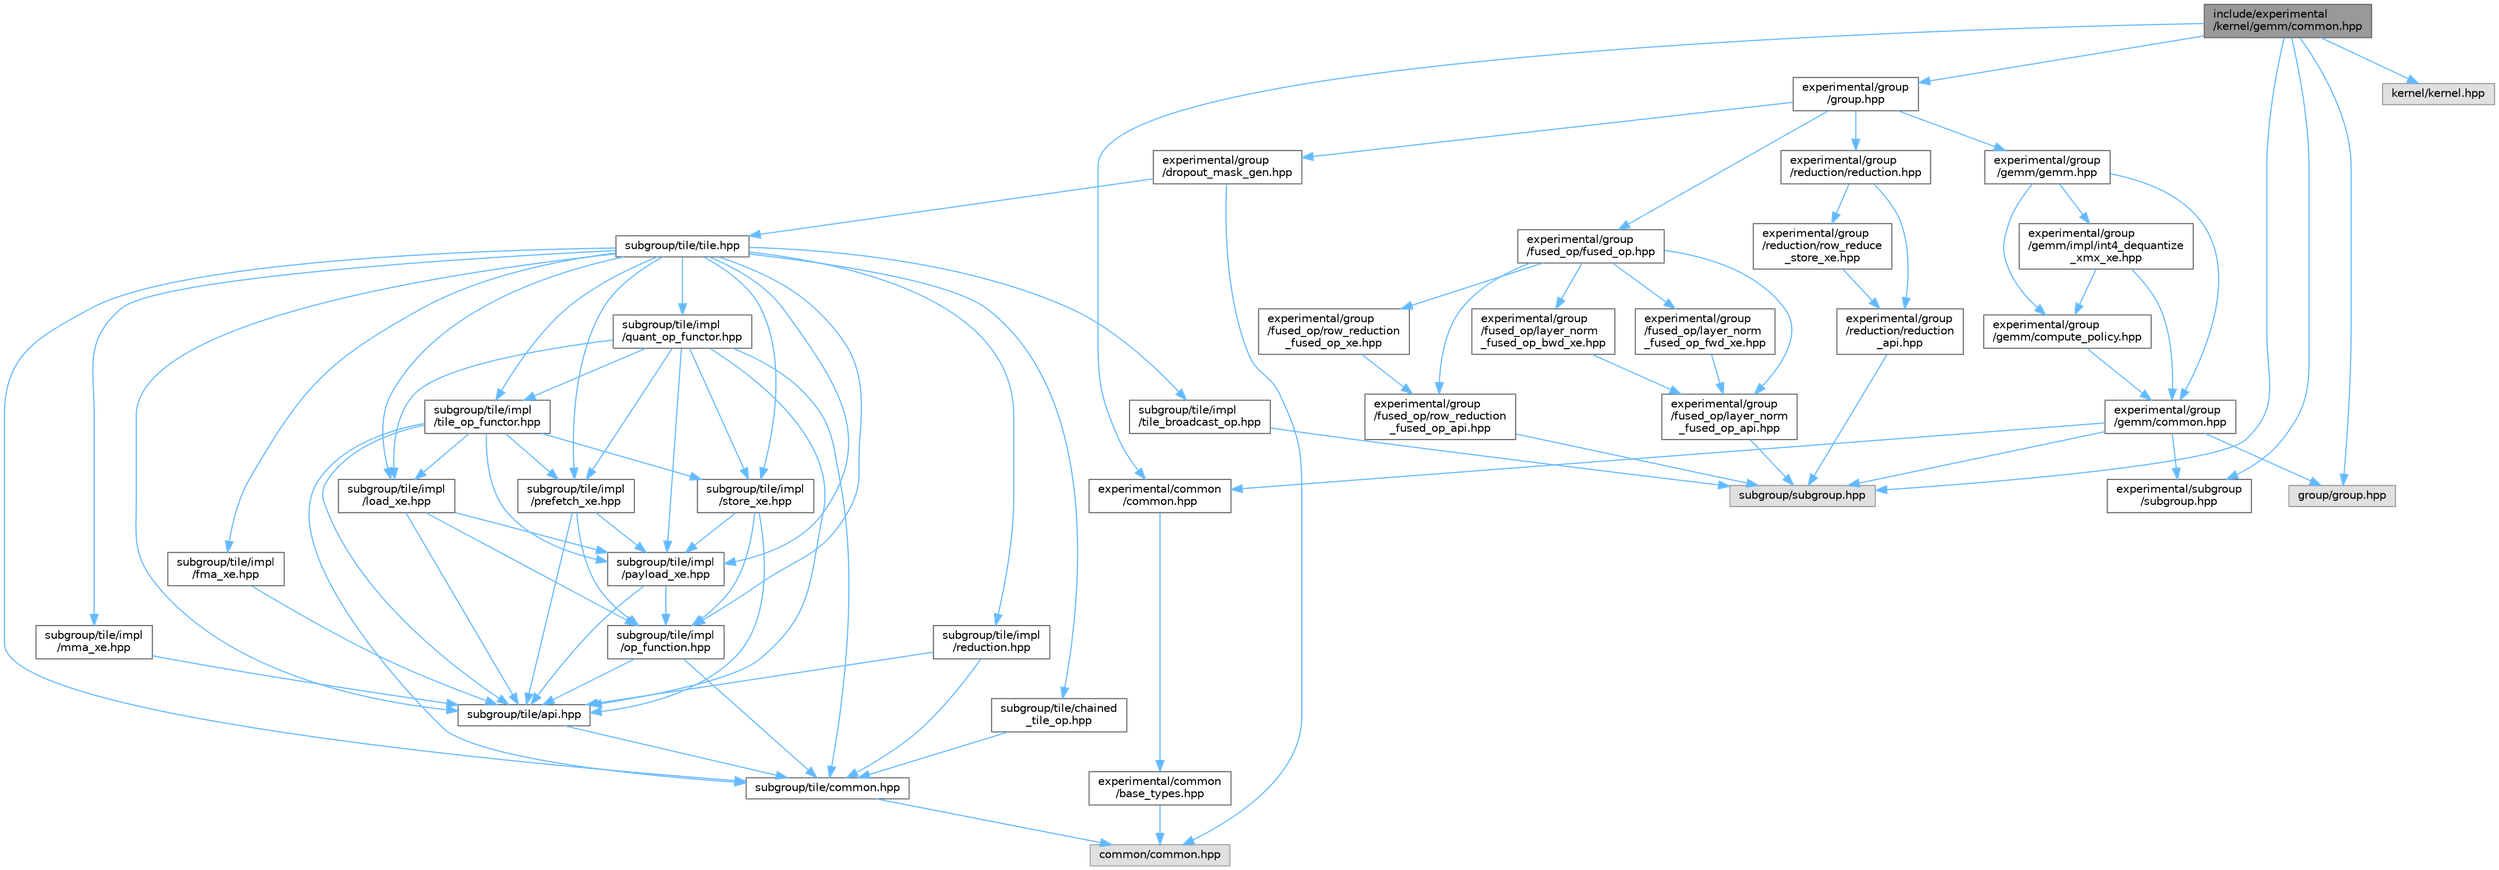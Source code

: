 digraph "include/experimental/kernel/gemm/common.hpp"
{
 // LATEX_PDF_SIZE
  bgcolor="transparent";
  edge [fontname=Helvetica,fontsize=10,labelfontname=Helvetica,labelfontsize=10];
  node [fontname=Helvetica,fontsize=10,shape=box,height=0.2,width=0.4];
  Node1 [id="Node000001",label="include/experimental\l/kernel/gemm/common.hpp",height=0.2,width=0.4,color="gray40", fillcolor="grey60", style="filled", fontcolor="black",tooltip="C++ API."];
  Node1 -> Node2 [id="edge1_Node000001_Node000002",color="steelblue1",style="solid",tooltip=" "];
  Node2 [id="Node000002",label="experimental/common\l/common.hpp",height=0.2,width=0.4,color="grey40", fillcolor="white", style="filled",URL="$experimental_2common_2common_8hpp.html",tooltip="C++ API."];
  Node2 -> Node3 [id="edge2_Node000002_Node000003",color="steelblue1",style="solid",tooltip=" "];
  Node3 [id="Node000003",label="experimental/common\l/base_types.hpp",height=0.2,width=0.4,color="grey40", fillcolor="white", style="filled",URL="$experimental_2common_2base__types_8hpp.html",tooltip="C++ API."];
  Node3 -> Node4 [id="edge3_Node000003_Node000004",color="steelblue1",style="solid",tooltip=" "];
  Node4 [id="Node000004",label="common/common.hpp",height=0.2,width=0.4,color="grey60", fillcolor="#E0E0E0", style="filled",tooltip=" "];
  Node1 -> Node5 [id="edge4_Node000001_Node000005",color="steelblue1",style="solid",tooltip=" "];
  Node5 [id="Node000005",label="experimental/group\l/group.hpp",height=0.2,width=0.4,color="grey40", fillcolor="white", style="filled",URL="$experimental_2group_2group_8hpp.html",tooltip="C++ API."];
  Node5 -> Node6 [id="edge5_Node000005_Node000006",color="steelblue1",style="solid",tooltip=" "];
  Node6 [id="Node000006",label="experimental/group\l/dropout_mask_gen.hpp",height=0.2,width=0.4,color="grey40", fillcolor="white", style="filled",URL="$dropout__mask__gen_8hpp.html",tooltip="C++ API."];
  Node6 -> Node4 [id="edge6_Node000006_Node000004",color="steelblue1",style="solid",tooltip=" "];
  Node6 -> Node7 [id="edge7_Node000006_Node000007",color="steelblue1",style="solid",tooltip=" "];
  Node7 [id="Node000007",label="subgroup/tile/tile.hpp",height=0.2,width=0.4,color="grey40", fillcolor="white", style="filled",URL="$tile_8hpp.html",tooltip="C++ API."];
  Node7 -> Node8 [id="edge8_Node000007_Node000008",color="steelblue1",style="solid",tooltip=" "];
  Node8 [id="Node000008",label="subgroup/tile/api.hpp",height=0.2,width=0.4,color="grey40", fillcolor="white", style="filled",URL="$subgroup_2tile_2api_8hpp.html",tooltip="C++ API."];
  Node8 -> Node9 [id="edge9_Node000008_Node000009",color="steelblue1",style="solid",tooltip=" "];
  Node9 [id="Node000009",label="subgroup/tile/common.hpp",height=0.2,width=0.4,color="grey40", fillcolor="white", style="filled",URL="$subgroup_2tile_2common_8hpp.html",tooltip="C++ API."];
  Node9 -> Node4 [id="edge10_Node000009_Node000004",color="steelblue1",style="solid",tooltip=" "];
  Node7 -> Node10 [id="edge11_Node000007_Node000010",color="steelblue1",style="solid",tooltip=" "];
  Node10 [id="Node000010",label="subgroup/tile/chained\l_tile_op.hpp",height=0.2,width=0.4,color="grey40", fillcolor="white", style="filled",URL="$chained__tile__op_8hpp.html",tooltip="C++ API."];
  Node10 -> Node9 [id="edge12_Node000010_Node000009",color="steelblue1",style="solid",tooltip=" "];
  Node7 -> Node9 [id="edge13_Node000007_Node000009",color="steelblue1",style="solid",tooltip=" "];
  Node7 -> Node11 [id="edge14_Node000007_Node000011",color="steelblue1",style="solid",tooltip=" "];
  Node11 [id="Node000011",label="subgroup/tile/impl\l/fma_xe.hpp",height=0.2,width=0.4,color="grey40", fillcolor="white", style="filled",URL="$fma__xe_8hpp.html",tooltip="C++ API."];
  Node11 -> Node8 [id="edge15_Node000011_Node000008",color="steelblue1",style="solid",tooltip=" "];
  Node7 -> Node12 [id="edge16_Node000007_Node000012",color="steelblue1",style="solid",tooltip=" "];
  Node12 [id="Node000012",label="subgroup/tile/impl\l/load_xe.hpp",height=0.2,width=0.4,color="grey40", fillcolor="white", style="filled",URL="$load__xe_8hpp.html",tooltip="C++ API."];
  Node12 -> Node8 [id="edge17_Node000012_Node000008",color="steelblue1",style="solid",tooltip=" "];
  Node12 -> Node13 [id="edge18_Node000012_Node000013",color="steelblue1",style="solid",tooltip=" "];
  Node13 [id="Node000013",label="subgroup/tile/impl\l/op_function.hpp",height=0.2,width=0.4,color="grey40", fillcolor="white", style="filled",URL="$op__function_8hpp.html",tooltip="C++ API."];
  Node13 -> Node8 [id="edge19_Node000013_Node000008",color="steelblue1",style="solid",tooltip=" "];
  Node13 -> Node9 [id="edge20_Node000013_Node000009",color="steelblue1",style="solid",tooltip=" "];
  Node12 -> Node14 [id="edge21_Node000012_Node000014",color="steelblue1",style="solid",tooltip=" "];
  Node14 [id="Node000014",label="subgroup/tile/impl\l/payload_xe.hpp",height=0.2,width=0.4,color="grey40", fillcolor="white", style="filled",URL="$payload__xe_8hpp.html",tooltip="C++ API."];
  Node14 -> Node8 [id="edge22_Node000014_Node000008",color="steelblue1",style="solid",tooltip=" "];
  Node14 -> Node13 [id="edge23_Node000014_Node000013",color="steelblue1",style="solid",tooltip=" "];
  Node7 -> Node15 [id="edge24_Node000007_Node000015",color="steelblue1",style="solid",tooltip=" "];
  Node15 [id="Node000015",label="subgroup/tile/impl\l/mma_xe.hpp",height=0.2,width=0.4,color="grey40", fillcolor="white", style="filled",URL="$mma__xe_8hpp.html",tooltip="C++ API."];
  Node15 -> Node8 [id="edge25_Node000015_Node000008",color="steelblue1",style="solid",tooltip=" "];
  Node7 -> Node13 [id="edge26_Node000007_Node000013",color="steelblue1",style="solid",tooltip=" "];
  Node7 -> Node14 [id="edge27_Node000007_Node000014",color="steelblue1",style="solid",tooltip=" "];
  Node7 -> Node16 [id="edge28_Node000007_Node000016",color="steelblue1",style="solid",tooltip=" "];
  Node16 [id="Node000016",label="subgroup/tile/impl\l/prefetch_xe.hpp",height=0.2,width=0.4,color="grey40", fillcolor="white", style="filled",URL="$prefetch__xe_8hpp.html",tooltip="C++ API."];
  Node16 -> Node8 [id="edge29_Node000016_Node000008",color="steelblue1",style="solid",tooltip=" "];
  Node16 -> Node13 [id="edge30_Node000016_Node000013",color="steelblue1",style="solid",tooltip=" "];
  Node16 -> Node14 [id="edge31_Node000016_Node000014",color="steelblue1",style="solid",tooltip=" "];
  Node7 -> Node17 [id="edge32_Node000007_Node000017",color="steelblue1",style="solid",tooltip=" "];
  Node17 [id="Node000017",label="subgroup/tile/impl\l/quant_op_functor.hpp",height=0.2,width=0.4,color="grey40", fillcolor="white", style="filled",URL="$quant__op__functor_8hpp.html",tooltip="C++ API."];
  Node17 -> Node8 [id="edge33_Node000017_Node000008",color="steelblue1",style="solid",tooltip=" "];
  Node17 -> Node9 [id="edge34_Node000017_Node000009",color="steelblue1",style="solid",tooltip=" "];
  Node17 -> Node12 [id="edge35_Node000017_Node000012",color="steelblue1",style="solid",tooltip=" "];
  Node17 -> Node14 [id="edge36_Node000017_Node000014",color="steelblue1",style="solid",tooltip=" "];
  Node17 -> Node16 [id="edge37_Node000017_Node000016",color="steelblue1",style="solid",tooltip=" "];
  Node17 -> Node18 [id="edge38_Node000017_Node000018",color="steelblue1",style="solid",tooltip=" "];
  Node18 [id="Node000018",label="subgroup/tile/impl\l/store_xe.hpp",height=0.2,width=0.4,color="grey40", fillcolor="white", style="filled",URL="$store__xe_8hpp.html",tooltip="C++ API."];
  Node18 -> Node8 [id="edge39_Node000018_Node000008",color="steelblue1",style="solid",tooltip=" "];
  Node18 -> Node13 [id="edge40_Node000018_Node000013",color="steelblue1",style="solid",tooltip=" "];
  Node18 -> Node14 [id="edge41_Node000018_Node000014",color="steelblue1",style="solid",tooltip=" "];
  Node17 -> Node19 [id="edge42_Node000017_Node000019",color="steelblue1",style="solid",tooltip=" "];
  Node19 [id="Node000019",label="subgroup/tile/impl\l/tile_op_functor.hpp",height=0.2,width=0.4,color="grey40", fillcolor="white", style="filled",URL="$tile__op__functor_8hpp.html",tooltip="C++ API."];
  Node19 -> Node8 [id="edge43_Node000019_Node000008",color="steelblue1",style="solid",tooltip=" "];
  Node19 -> Node9 [id="edge44_Node000019_Node000009",color="steelblue1",style="solid",tooltip=" "];
  Node19 -> Node12 [id="edge45_Node000019_Node000012",color="steelblue1",style="solid",tooltip=" "];
  Node19 -> Node14 [id="edge46_Node000019_Node000014",color="steelblue1",style="solid",tooltip=" "];
  Node19 -> Node16 [id="edge47_Node000019_Node000016",color="steelblue1",style="solid",tooltip=" "];
  Node19 -> Node18 [id="edge48_Node000019_Node000018",color="steelblue1",style="solid",tooltip=" "];
  Node7 -> Node20 [id="edge49_Node000007_Node000020",color="steelblue1",style="solid",tooltip=" "];
  Node20 [id="Node000020",label="subgroup/tile/impl\l/reduction.hpp",height=0.2,width=0.4,color="grey40", fillcolor="white", style="filled",URL="$subgroup_2tile_2impl_2reduction_8hpp.html",tooltip="C++ API."];
  Node20 -> Node8 [id="edge50_Node000020_Node000008",color="steelblue1",style="solid",tooltip=" "];
  Node20 -> Node9 [id="edge51_Node000020_Node000009",color="steelblue1",style="solid",tooltip=" "];
  Node7 -> Node18 [id="edge52_Node000007_Node000018",color="steelblue1",style="solid",tooltip=" "];
  Node7 -> Node21 [id="edge53_Node000007_Node000021",color="steelblue1",style="solid",tooltip=" "];
  Node21 [id="Node000021",label="subgroup/tile/impl\l/tile_broadcast_op.hpp",height=0.2,width=0.4,color="grey40", fillcolor="white", style="filled",URL="$tile__broadcast__op_8hpp.html",tooltip="C++ API."];
  Node21 -> Node22 [id="edge54_Node000021_Node000022",color="steelblue1",style="solid",tooltip=" "];
  Node22 [id="Node000022",label="subgroup/subgroup.hpp",height=0.2,width=0.4,color="grey60", fillcolor="#E0E0E0", style="filled",tooltip=" "];
  Node7 -> Node19 [id="edge55_Node000007_Node000019",color="steelblue1",style="solid",tooltip=" "];
  Node5 -> Node23 [id="edge56_Node000005_Node000023",color="steelblue1",style="solid",tooltip=" "];
  Node23 [id="Node000023",label="experimental/group\l/fused_op/fused_op.hpp",height=0.2,width=0.4,color="grey40", fillcolor="white", style="filled",URL="$fused__op_8hpp.html",tooltip="C++ API."];
  Node23 -> Node24 [id="edge57_Node000023_Node000024",color="steelblue1",style="solid",tooltip=" "];
  Node24 [id="Node000024",label="experimental/group\l/fused_op/layer_norm\l_fused_op_api.hpp",height=0.2,width=0.4,color="grey40", fillcolor="white", style="filled",URL="$layer__norm__fused__op__api_8hpp.html",tooltip="C++ API."];
  Node24 -> Node22 [id="edge58_Node000024_Node000022",color="steelblue1",style="solid",tooltip=" "];
  Node23 -> Node25 [id="edge59_Node000023_Node000025",color="steelblue1",style="solid",tooltip=" "];
  Node25 [id="Node000025",label="experimental/group\l/fused_op/layer_norm\l_fused_op_bwd_xe.hpp",height=0.2,width=0.4,color="grey40", fillcolor="white", style="filled",URL="$layer__norm__fused__op__bwd__xe_8hpp.html",tooltip="C++ API."];
  Node25 -> Node24 [id="edge60_Node000025_Node000024",color="steelblue1",style="solid",tooltip=" "];
  Node23 -> Node26 [id="edge61_Node000023_Node000026",color="steelblue1",style="solid",tooltip=" "];
  Node26 [id="Node000026",label="experimental/group\l/fused_op/layer_norm\l_fused_op_fwd_xe.hpp",height=0.2,width=0.4,color="grey40", fillcolor="white", style="filled",URL="$layer__norm__fused__op__fwd__xe_8hpp.html",tooltip="C++ API."];
  Node26 -> Node24 [id="edge62_Node000026_Node000024",color="steelblue1",style="solid",tooltip=" "];
  Node23 -> Node27 [id="edge63_Node000023_Node000027",color="steelblue1",style="solid",tooltip=" "];
  Node27 [id="Node000027",label="experimental/group\l/fused_op/row_reduction\l_fused_op_api.hpp",height=0.2,width=0.4,color="grey40", fillcolor="white", style="filled",URL="$row__reduction__fused__op__api_8hpp.html",tooltip="C++ API."];
  Node27 -> Node22 [id="edge64_Node000027_Node000022",color="steelblue1",style="solid",tooltip=" "];
  Node23 -> Node28 [id="edge65_Node000023_Node000028",color="steelblue1",style="solid",tooltip=" "];
  Node28 [id="Node000028",label="experimental/group\l/fused_op/row_reduction\l_fused_op_xe.hpp",height=0.2,width=0.4,color="grey40", fillcolor="white", style="filled",URL="$row__reduction__fused__op__xe_8hpp.html",tooltip="C++ API."];
  Node28 -> Node27 [id="edge66_Node000028_Node000027",color="steelblue1",style="solid",tooltip=" "];
  Node5 -> Node29 [id="edge67_Node000005_Node000029",color="steelblue1",style="solid",tooltip=" "];
  Node29 [id="Node000029",label="experimental/group\l/gemm/gemm.hpp",height=0.2,width=0.4,color="grey40", fillcolor="white", style="filled",URL="$experimental_2group_2gemm_2gemm_8hpp.html",tooltip="C++ API."];
  Node29 -> Node30 [id="edge68_Node000029_Node000030",color="steelblue1",style="solid",tooltip=" "];
  Node30 [id="Node000030",label="experimental/group\l/gemm/common.hpp",height=0.2,width=0.4,color="grey40", fillcolor="white", style="filled",URL="$experimental_2group_2gemm_2common_8hpp.html",tooltip="C++ API."];
  Node30 -> Node2 [id="edge69_Node000030_Node000002",color="steelblue1",style="solid",tooltip=" "];
  Node30 -> Node31 [id="edge70_Node000030_Node000031",color="steelblue1",style="solid",tooltip=" "];
  Node31 [id="Node000031",label="experimental/subgroup\l/subgroup.hpp",height=0.2,width=0.4,color="grey40", fillcolor="white", style="filled",URL="$experimental_2subgroup_2subgroup_8hpp.html",tooltip="C++ API."];
  Node30 -> Node32 [id="edge71_Node000030_Node000032",color="steelblue1",style="solid",tooltip=" "];
  Node32 [id="Node000032",label="group/group.hpp",height=0.2,width=0.4,color="grey60", fillcolor="#E0E0E0", style="filled",tooltip=" "];
  Node30 -> Node22 [id="edge72_Node000030_Node000022",color="steelblue1",style="solid",tooltip=" "];
  Node29 -> Node33 [id="edge73_Node000029_Node000033",color="steelblue1",style="solid",tooltip=" "];
  Node33 [id="Node000033",label="experimental/group\l/gemm/compute_policy.hpp",height=0.2,width=0.4,color="grey40", fillcolor="white", style="filled",URL="$experimental_2group_2gemm_2compute__policy_8hpp.html",tooltip="C++ API."];
  Node33 -> Node30 [id="edge74_Node000033_Node000030",color="steelblue1",style="solid",tooltip=" "];
  Node29 -> Node34 [id="edge75_Node000029_Node000034",color="steelblue1",style="solid",tooltip=" "];
  Node34 [id="Node000034",label="experimental/group\l/gemm/impl/int4_dequantize\l_xmx_xe.hpp",height=0.2,width=0.4,color="grey40", fillcolor="white", style="filled",URL="$int4__dequantize__xmx__xe_8hpp.html",tooltip="C++ API."];
  Node34 -> Node30 [id="edge76_Node000034_Node000030",color="steelblue1",style="solid",tooltip=" "];
  Node34 -> Node33 [id="edge77_Node000034_Node000033",color="steelblue1",style="solid",tooltip=" "];
  Node5 -> Node35 [id="edge78_Node000005_Node000035",color="steelblue1",style="solid",tooltip=" "];
  Node35 [id="Node000035",label="experimental/group\l/reduction/reduction.hpp",height=0.2,width=0.4,color="grey40", fillcolor="white", style="filled",URL="$experimental_2group_2reduction_2reduction_8hpp.html",tooltip="C++ API."];
  Node35 -> Node36 [id="edge79_Node000035_Node000036",color="steelblue1",style="solid",tooltip=" "];
  Node36 [id="Node000036",label="experimental/group\l/reduction/reduction\l_api.hpp",height=0.2,width=0.4,color="grey40", fillcolor="white", style="filled",URL="$experimental_2group_2reduction_2reduction__api_8hpp.html",tooltip="C++ API."];
  Node36 -> Node22 [id="edge80_Node000036_Node000022",color="steelblue1",style="solid",tooltip=" "];
  Node35 -> Node37 [id="edge81_Node000035_Node000037",color="steelblue1",style="solid",tooltip=" "];
  Node37 [id="Node000037",label="experimental/group\l/reduction/row_reduce\l_store_xe.hpp",height=0.2,width=0.4,color="grey40", fillcolor="white", style="filled",URL="$row__reduce__store__xe_8hpp.html",tooltip="C++ API."];
  Node37 -> Node36 [id="edge82_Node000037_Node000036",color="steelblue1",style="solid",tooltip=" "];
  Node1 -> Node31 [id="edge83_Node000001_Node000031",color="steelblue1",style="solid",tooltip=" "];
  Node1 -> Node32 [id="edge84_Node000001_Node000032",color="steelblue1",style="solid",tooltip=" "];
  Node1 -> Node38 [id="edge85_Node000001_Node000038",color="steelblue1",style="solid",tooltip=" "];
  Node38 [id="Node000038",label="kernel/kernel.hpp",height=0.2,width=0.4,color="grey60", fillcolor="#E0E0E0", style="filled",tooltip=" "];
  Node1 -> Node22 [id="edge86_Node000001_Node000022",color="steelblue1",style="solid",tooltip=" "];
}
